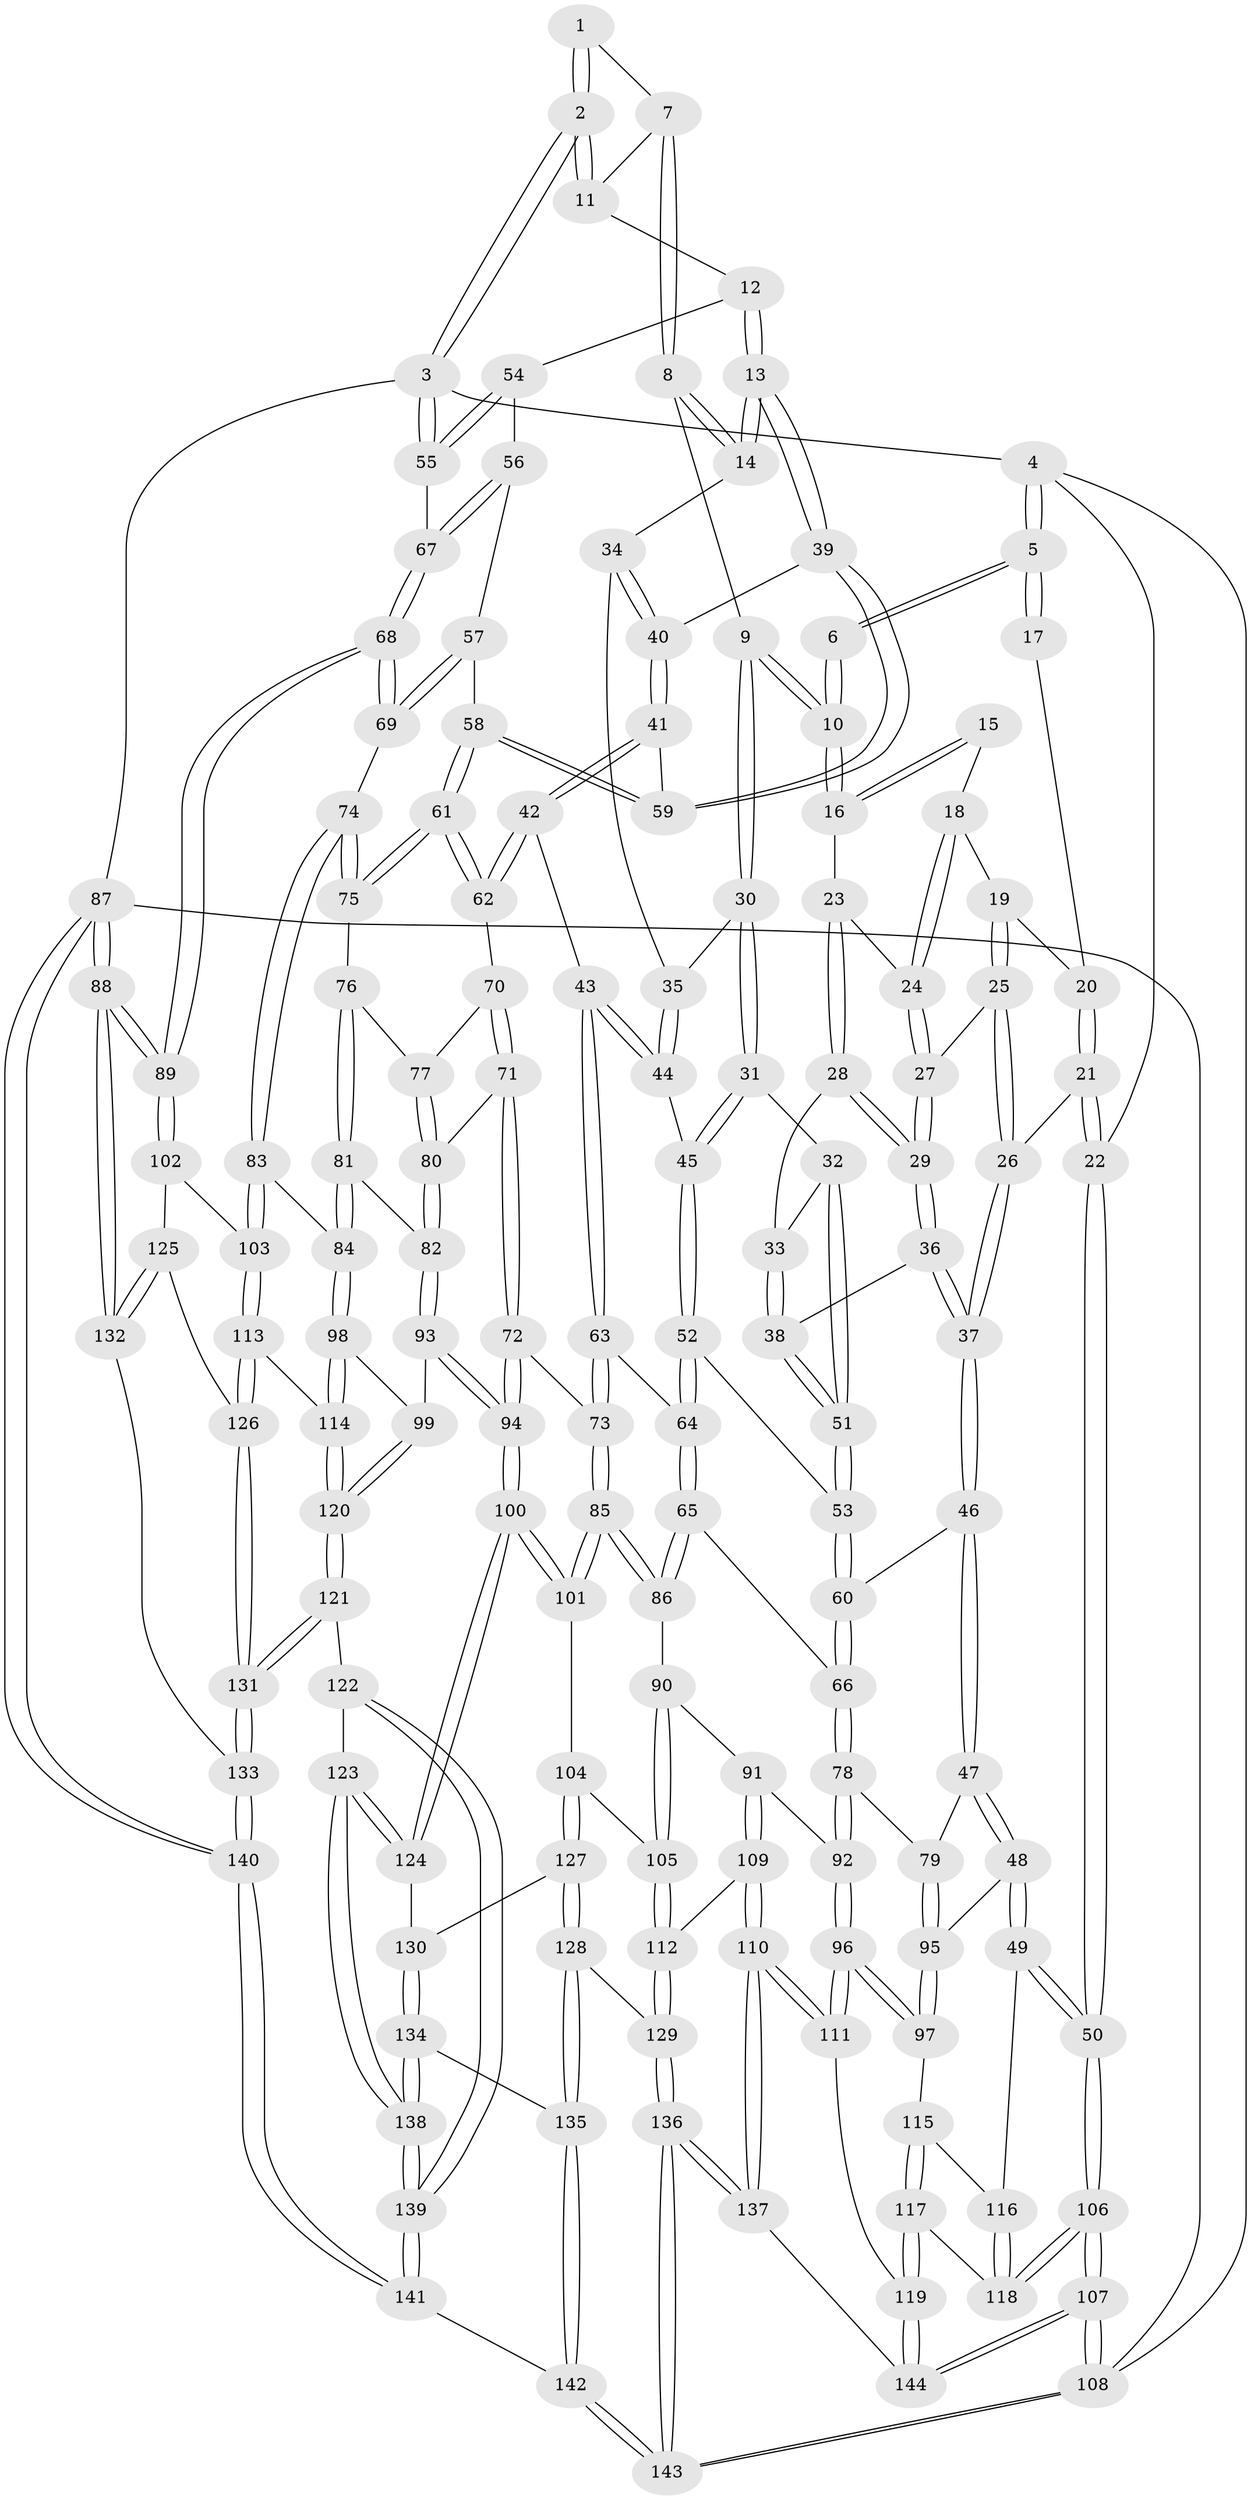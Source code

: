 // Generated by graph-tools (version 1.1) at 2025/16/03/09/25 04:16:44]
// undirected, 144 vertices, 357 edges
graph export_dot {
graph [start="1"]
  node [color=gray90,style=filled];
  1 [pos="+0.6828085378977942+0"];
  2 [pos="+1+0"];
  3 [pos="+1+0"];
  4 [pos="+0+0"];
  5 [pos="+0+0"];
  6 [pos="+0.35044441942721877+0"];
  7 [pos="+0.6498220538752261+0.017012067171337544"];
  8 [pos="+0.5980654208946323+0.11373345464091682"];
  9 [pos="+0.4146649851184178+0.14297278888896015"];
  10 [pos="+0.41134191771093725+0.1396001372397817"];
  11 [pos="+0.7692239651620265+0.13687602980481725"];
  12 [pos="+0.8100926238581692+0.24593772642321166"];
  13 [pos="+0.7450223251727484+0.27371162914307123"];
  14 [pos="+0.6307470406150948+0.21721661363488137"];
  15 [pos="+0.2873853663957376+0.14089377819374538"];
  16 [pos="+0.31698351454361495+0.14947094304236436"];
  17 [pos="+0+0"];
  18 [pos="+0.2203412119562798+0.17571519030339236"];
  19 [pos="+0.13547025641392427+0.14794920831819783"];
  20 [pos="+0.04883333200368977+0"];
  21 [pos="+0.042788442095169923+0.24683309201968237"];
  22 [pos="+0+0.22394007993694828"];
  23 [pos="+0.2754968088086062+0.2281718444033175"];
  24 [pos="+0.23156983995812622+0.21822590633979808"];
  25 [pos="+0.1285050463773467+0.23024655627464516"];
  26 [pos="+0.09876360943992718+0.27580307728682796"];
  27 [pos="+0.20863324328364516+0.25212137815638325"];
  28 [pos="+0.28684065128151814+0.2571313255805967"];
  29 [pos="+0.224699910731918+0.288122185117261"];
  30 [pos="+0.41810464741894676+0.23089389319493875"];
  31 [pos="+0.4048016801982647+0.2695074983384359"];
  32 [pos="+0.3972069614865498+0.270492727246379"];
  33 [pos="+0.3115872429133641+0.2712054249832007"];
  34 [pos="+0.5973069999314121+0.25119563023624086"];
  35 [pos="+0.574213902315461+0.2678971019120044"];
  36 [pos="+0.21614301125471316+0.341825306605899"];
  37 [pos="+0.10582442425072443+0.38995509357126"];
  38 [pos="+0.26047016704596937+0.3541801189662186"];
  39 [pos="+0.7372135539646207+0.29913440428386207"];
  40 [pos="+0.6292258719375998+0.3518420997833555"];
  41 [pos="+0.5998792650048519+0.38969345171020536"];
  42 [pos="+0.5659078004830546+0.4160004932440272"];
  43 [pos="+0.5541731397475758+0.41732949514177753"];
  44 [pos="+0.5353528549954455+0.37228606559076916"];
  45 [pos="+0.4143866235482093+0.3087267017508163"];
  46 [pos="+0.08512159521411684+0.4269421791761972"];
  47 [pos="+0.06586618394831475+0.44371184387868173"];
  48 [pos="+0+0.4888617402440941"];
  49 [pos="+0+0.4974317610739394"];
  50 [pos="+0+0.4972254775229457"];
  51 [pos="+0.26999353044059066+0.3616258754549604"];
  52 [pos="+0.37154087972434763+0.4059378063962994"];
  53 [pos="+0.31121905173186554+0.4100726517125741"];
  54 [pos="+0.8596931924038658+0.24821622275068414"];
  55 [pos="+1+0"];
  56 [pos="+0.8949567491961742+0.41817952632632954"];
  57 [pos="+0.8938384375782011+0.4199413931314137"];
  58 [pos="+0.7415022444995162+0.4363262725391966"];
  59 [pos="+0.7327368560035671+0.3707171422213267"];
  60 [pos="+0.26714315339995837+0.47179273633900387"];
  61 [pos="+0.7327935650086257+0.453040592361491"];
  62 [pos="+0.6860540585972776+0.4584119414413992"];
  63 [pos="+0.49906103209890623+0.5168649684832958"];
  64 [pos="+0.37438731992605634+0.4099286997619209"];
  65 [pos="+0.328050062452716+0.5717178968486634"];
  66 [pos="+0.29089694510309916+0.5637513298958956"];
  67 [pos="+1+0.3862198974654359"];
  68 [pos="+1+0.6506746839611255"];
  69 [pos="+0.8971652463466332+0.5724941520326581"];
  70 [pos="+0.6474801128643892+0.5116846820178204"];
  71 [pos="+0.5287712036946449+0.5589817064721794"];
  72 [pos="+0.5232189536764069+0.5586412705761987"];
  73 [pos="+0.4991743411840578+0.5538357176948396"];
  74 [pos="+0.8570920070517466+0.5895695829127099"];
  75 [pos="+0.75334302491912+0.5209623145456689"];
  76 [pos="+0.723527466256017+0.548303179629236"];
  77 [pos="+0.6788650537907845+0.5627240709853932"];
  78 [pos="+0.2298502978474247+0.5985565990411821"];
  79 [pos="+0.18752181079863092+0.598210809365127"];
  80 [pos="+0.6448167929778076+0.5942810084284327"];
  81 [pos="+0.7190047612298257+0.6120894407877161"];
  82 [pos="+0.668544560696308+0.638235717932173"];
  83 [pos="+0.8301431038291051+0.6389527233715971"];
  84 [pos="+0.7850187338549376+0.6501975013681452"];
  85 [pos="+0.4806256838301464+0.5778507932525818"];
  86 [pos="+0.37572143524847185+0.5932978218512276"];
  87 [pos="+1+1"];
  88 [pos="+1+0.9893287236745932"];
  89 [pos="+1+0.6717283920677383"];
  90 [pos="+0.35387703804194504+0.6590098244667002"];
  91 [pos="+0.3119085228115351+0.6930623193267751"];
  92 [pos="+0.2535207725584858+0.6710229341910872"];
  93 [pos="+0.6687020048976148+0.7091752346846908"];
  94 [pos="+0.6607098298035841+0.7131693300897772"];
  95 [pos="+0.13557610400297196+0.6696436486520277"];
  96 [pos="+0.20239512342083563+0.8104032952957074"];
  97 [pos="+0.13033843607706297+0.6953774594996648"];
  98 [pos="+0.7022669187475429+0.706549282881711"];
  99 [pos="+0.6688936099880176+0.7092075324774791"];
  100 [pos="+0.6022674512825142+0.75860695942823"];
  101 [pos="+0.4982191642581957+0.6864559491124628"];
  102 [pos="+0.8929529860325982+0.7486620350423452"];
  103 [pos="+0.8348673669111282+0.6663365311776169"];
  104 [pos="+0.4495911675044005+0.7436743366966077"];
  105 [pos="+0.39089677248334864+0.7503114711989173"];
  106 [pos="+0+1"];
  107 [pos="+0+1"];
  108 [pos="+0+1"];
  109 [pos="+0.3008859884000383+0.8015606200051967"];
  110 [pos="+0.2288477140654597+0.8348237206660164"];
  111 [pos="+0.20446886409667725+0.8176361524407868"];
  112 [pos="+0.32915964597409814+0.7994796796154475"];
  113 [pos="+0.7844672073768145+0.7652471363938275"];
  114 [pos="+0.7800827586867681+0.7646248660683259"];
  115 [pos="+0.10221100079213924+0.7020938065859038"];
  116 [pos="+0.04087160729113398+0.6956534369476812"];
  117 [pos="+0.024185988000493614+0.8167554354566905"];
  118 [pos="+0+0.8245889646210002"];
  119 [pos="+0.18019177306211448+0.823872308990311"];
  120 [pos="+0.7252705476417006+0.8035352708884771"];
  121 [pos="+0.7110686106550621+0.8552964349864282"];
  122 [pos="+0.6723749146527632+0.8468712495232978"];
  123 [pos="+0.6058810584144393+0.8172354551677328"];
  124 [pos="+0.6000249002810026+0.8054148467518063"];
  125 [pos="+0.8717051342897317+0.7987471506849562"];
  126 [pos="+0.810172868337007+0.795411284512478"];
  127 [pos="+0.45814050497282477+0.781880425828816"];
  128 [pos="+0.4286028068716788+0.8627437262914638"];
  129 [pos="+0.4119326135561181+0.8632751927814587"];
  130 [pos="+0.5238200526386068+0.8266828186728074"];
  131 [pos="+0.7559631550535788+0.8969881064823811"];
  132 [pos="+0.922098815912147+0.8965270629313531"];
  133 [pos="+0.7781631244440654+0.9566367995590855"];
  134 [pos="+0.48547147823451586+0.8742577073238968"];
  135 [pos="+0.4453604371555802+0.8734276113101404"];
  136 [pos="+0.29649764101872633+1"];
  137 [pos="+0.242312759519+0.9083710408117072"];
  138 [pos="+0.5685604769033786+0.9720507057722988"];
  139 [pos="+0.5910153189515778+1"];
  140 [pos="+0.6610260621141092+1"];
  141 [pos="+0.5955953528235682+1"];
  142 [pos="+0.4540567953180042+1"];
  143 [pos="+0.33068258455525673+1"];
  144 [pos="+0.007933071192511377+0.9918790792870358"];
  1 -- 2;
  1 -- 2;
  1 -- 7;
  2 -- 3;
  2 -- 3;
  2 -- 11;
  2 -- 11;
  3 -- 4;
  3 -- 55;
  3 -- 55;
  3 -- 87;
  4 -- 5;
  4 -- 5;
  4 -- 22;
  4 -- 108;
  5 -- 6;
  5 -- 6;
  5 -- 17;
  5 -- 17;
  6 -- 10;
  6 -- 10;
  7 -- 8;
  7 -- 8;
  7 -- 11;
  8 -- 9;
  8 -- 14;
  8 -- 14;
  9 -- 10;
  9 -- 10;
  9 -- 30;
  9 -- 30;
  10 -- 16;
  10 -- 16;
  11 -- 12;
  12 -- 13;
  12 -- 13;
  12 -- 54;
  13 -- 14;
  13 -- 14;
  13 -- 39;
  13 -- 39;
  14 -- 34;
  15 -- 16;
  15 -- 16;
  15 -- 18;
  16 -- 23;
  17 -- 20;
  18 -- 19;
  18 -- 24;
  18 -- 24;
  19 -- 20;
  19 -- 25;
  19 -- 25;
  20 -- 21;
  20 -- 21;
  21 -- 22;
  21 -- 22;
  21 -- 26;
  22 -- 50;
  22 -- 50;
  23 -- 24;
  23 -- 28;
  23 -- 28;
  24 -- 27;
  24 -- 27;
  25 -- 26;
  25 -- 26;
  25 -- 27;
  26 -- 37;
  26 -- 37;
  27 -- 29;
  27 -- 29;
  28 -- 29;
  28 -- 29;
  28 -- 33;
  29 -- 36;
  29 -- 36;
  30 -- 31;
  30 -- 31;
  30 -- 35;
  31 -- 32;
  31 -- 45;
  31 -- 45;
  32 -- 33;
  32 -- 51;
  32 -- 51;
  33 -- 38;
  33 -- 38;
  34 -- 35;
  34 -- 40;
  34 -- 40;
  35 -- 44;
  35 -- 44;
  36 -- 37;
  36 -- 37;
  36 -- 38;
  37 -- 46;
  37 -- 46;
  38 -- 51;
  38 -- 51;
  39 -- 40;
  39 -- 59;
  39 -- 59;
  40 -- 41;
  40 -- 41;
  41 -- 42;
  41 -- 42;
  41 -- 59;
  42 -- 43;
  42 -- 62;
  42 -- 62;
  43 -- 44;
  43 -- 44;
  43 -- 63;
  43 -- 63;
  44 -- 45;
  45 -- 52;
  45 -- 52;
  46 -- 47;
  46 -- 47;
  46 -- 60;
  47 -- 48;
  47 -- 48;
  47 -- 79;
  48 -- 49;
  48 -- 49;
  48 -- 95;
  49 -- 50;
  49 -- 50;
  49 -- 116;
  50 -- 106;
  50 -- 106;
  51 -- 53;
  51 -- 53;
  52 -- 53;
  52 -- 64;
  52 -- 64;
  53 -- 60;
  53 -- 60;
  54 -- 55;
  54 -- 55;
  54 -- 56;
  55 -- 67;
  56 -- 57;
  56 -- 67;
  56 -- 67;
  57 -- 58;
  57 -- 69;
  57 -- 69;
  58 -- 59;
  58 -- 59;
  58 -- 61;
  58 -- 61;
  60 -- 66;
  60 -- 66;
  61 -- 62;
  61 -- 62;
  61 -- 75;
  61 -- 75;
  62 -- 70;
  63 -- 64;
  63 -- 73;
  63 -- 73;
  64 -- 65;
  64 -- 65;
  65 -- 66;
  65 -- 86;
  65 -- 86;
  66 -- 78;
  66 -- 78;
  67 -- 68;
  67 -- 68;
  68 -- 69;
  68 -- 69;
  68 -- 89;
  68 -- 89;
  69 -- 74;
  70 -- 71;
  70 -- 71;
  70 -- 77;
  71 -- 72;
  71 -- 72;
  71 -- 80;
  72 -- 73;
  72 -- 94;
  72 -- 94;
  73 -- 85;
  73 -- 85;
  74 -- 75;
  74 -- 75;
  74 -- 83;
  74 -- 83;
  75 -- 76;
  76 -- 77;
  76 -- 81;
  76 -- 81;
  77 -- 80;
  77 -- 80;
  78 -- 79;
  78 -- 92;
  78 -- 92;
  79 -- 95;
  79 -- 95;
  80 -- 82;
  80 -- 82;
  81 -- 82;
  81 -- 84;
  81 -- 84;
  82 -- 93;
  82 -- 93;
  83 -- 84;
  83 -- 103;
  83 -- 103;
  84 -- 98;
  84 -- 98;
  85 -- 86;
  85 -- 86;
  85 -- 101;
  85 -- 101;
  86 -- 90;
  87 -- 88;
  87 -- 88;
  87 -- 140;
  87 -- 140;
  87 -- 108;
  88 -- 89;
  88 -- 89;
  88 -- 132;
  88 -- 132;
  89 -- 102;
  89 -- 102;
  90 -- 91;
  90 -- 105;
  90 -- 105;
  91 -- 92;
  91 -- 109;
  91 -- 109;
  92 -- 96;
  92 -- 96;
  93 -- 94;
  93 -- 94;
  93 -- 99;
  94 -- 100;
  94 -- 100;
  95 -- 97;
  95 -- 97;
  96 -- 97;
  96 -- 97;
  96 -- 111;
  96 -- 111;
  97 -- 115;
  98 -- 99;
  98 -- 114;
  98 -- 114;
  99 -- 120;
  99 -- 120;
  100 -- 101;
  100 -- 101;
  100 -- 124;
  100 -- 124;
  101 -- 104;
  102 -- 103;
  102 -- 125;
  103 -- 113;
  103 -- 113;
  104 -- 105;
  104 -- 127;
  104 -- 127;
  105 -- 112;
  105 -- 112;
  106 -- 107;
  106 -- 107;
  106 -- 118;
  106 -- 118;
  107 -- 108;
  107 -- 108;
  107 -- 144;
  107 -- 144;
  108 -- 143;
  108 -- 143;
  109 -- 110;
  109 -- 110;
  109 -- 112;
  110 -- 111;
  110 -- 111;
  110 -- 137;
  110 -- 137;
  111 -- 119;
  112 -- 129;
  112 -- 129;
  113 -- 114;
  113 -- 126;
  113 -- 126;
  114 -- 120;
  114 -- 120;
  115 -- 116;
  115 -- 117;
  115 -- 117;
  116 -- 118;
  116 -- 118;
  117 -- 118;
  117 -- 119;
  117 -- 119;
  119 -- 144;
  119 -- 144;
  120 -- 121;
  120 -- 121;
  121 -- 122;
  121 -- 131;
  121 -- 131;
  122 -- 123;
  122 -- 139;
  122 -- 139;
  123 -- 124;
  123 -- 124;
  123 -- 138;
  123 -- 138;
  124 -- 130;
  125 -- 126;
  125 -- 132;
  125 -- 132;
  126 -- 131;
  126 -- 131;
  127 -- 128;
  127 -- 128;
  127 -- 130;
  128 -- 129;
  128 -- 135;
  128 -- 135;
  129 -- 136;
  129 -- 136;
  130 -- 134;
  130 -- 134;
  131 -- 133;
  131 -- 133;
  132 -- 133;
  133 -- 140;
  133 -- 140;
  134 -- 135;
  134 -- 138;
  134 -- 138;
  135 -- 142;
  135 -- 142;
  136 -- 137;
  136 -- 137;
  136 -- 143;
  136 -- 143;
  137 -- 144;
  138 -- 139;
  138 -- 139;
  139 -- 141;
  139 -- 141;
  140 -- 141;
  140 -- 141;
  141 -- 142;
  142 -- 143;
  142 -- 143;
}
